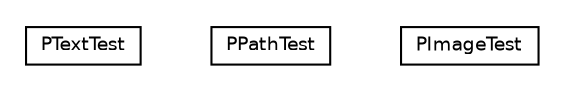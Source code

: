 #!/usr/local/bin/dot
#
# Class diagram 
# Generated by UmlGraph version 4.6 (http://www.spinellis.gr/sw/umlgraph)
#

digraph G {
	edge [fontname="Helvetica",fontsize=10,labelfontname="Helvetica",labelfontsize=10];
	node [fontname="Helvetica",fontsize=10,shape=plaintext];
	// edu.umd.cs.piccolo.nodes.PTextTest
	c29 [label=<<table border="0" cellborder="1" cellspacing="0" cellpadding="2" port="p" href="./PTextTest.html">
		<tr><td><table border="0" cellspacing="0" cellpadding="1">
			<tr><td> PTextTest </td></tr>
		</table></td></tr>
		</table>>, fontname="Helvetica", fontcolor="black", fontsize=9.0];
	// edu.umd.cs.piccolo.nodes.PPathTest
	c30 [label=<<table border="0" cellborder="1" cellspacing="0" cellpadding="2" port="p" href="./PPathTest.html">
		<tr><td><table border="0" cellspacing="0" cellpadding="1">
			<tr><td> PPathTest </td></tr>
		</table></td></tr>
		</table>>, fontname="Helvetica", fontcolor="black", fontsize=9.0];
	// edu.umd.cs.piccolo.nodes.PImageTest
	c31 [label=<<table border="0" cellborder="1" cellspacing="0" cellpadding="2" port="p" href="./PImageTest.html">
		<tr><td><table border="0" cellspacing="0" cellpadding="1">
			<tr><td> PImageTest </td></tr>
		</table></td></tr>
		</table>>, fontname="Helvetica", fontcolor="black", fontsize=9.0];
}

